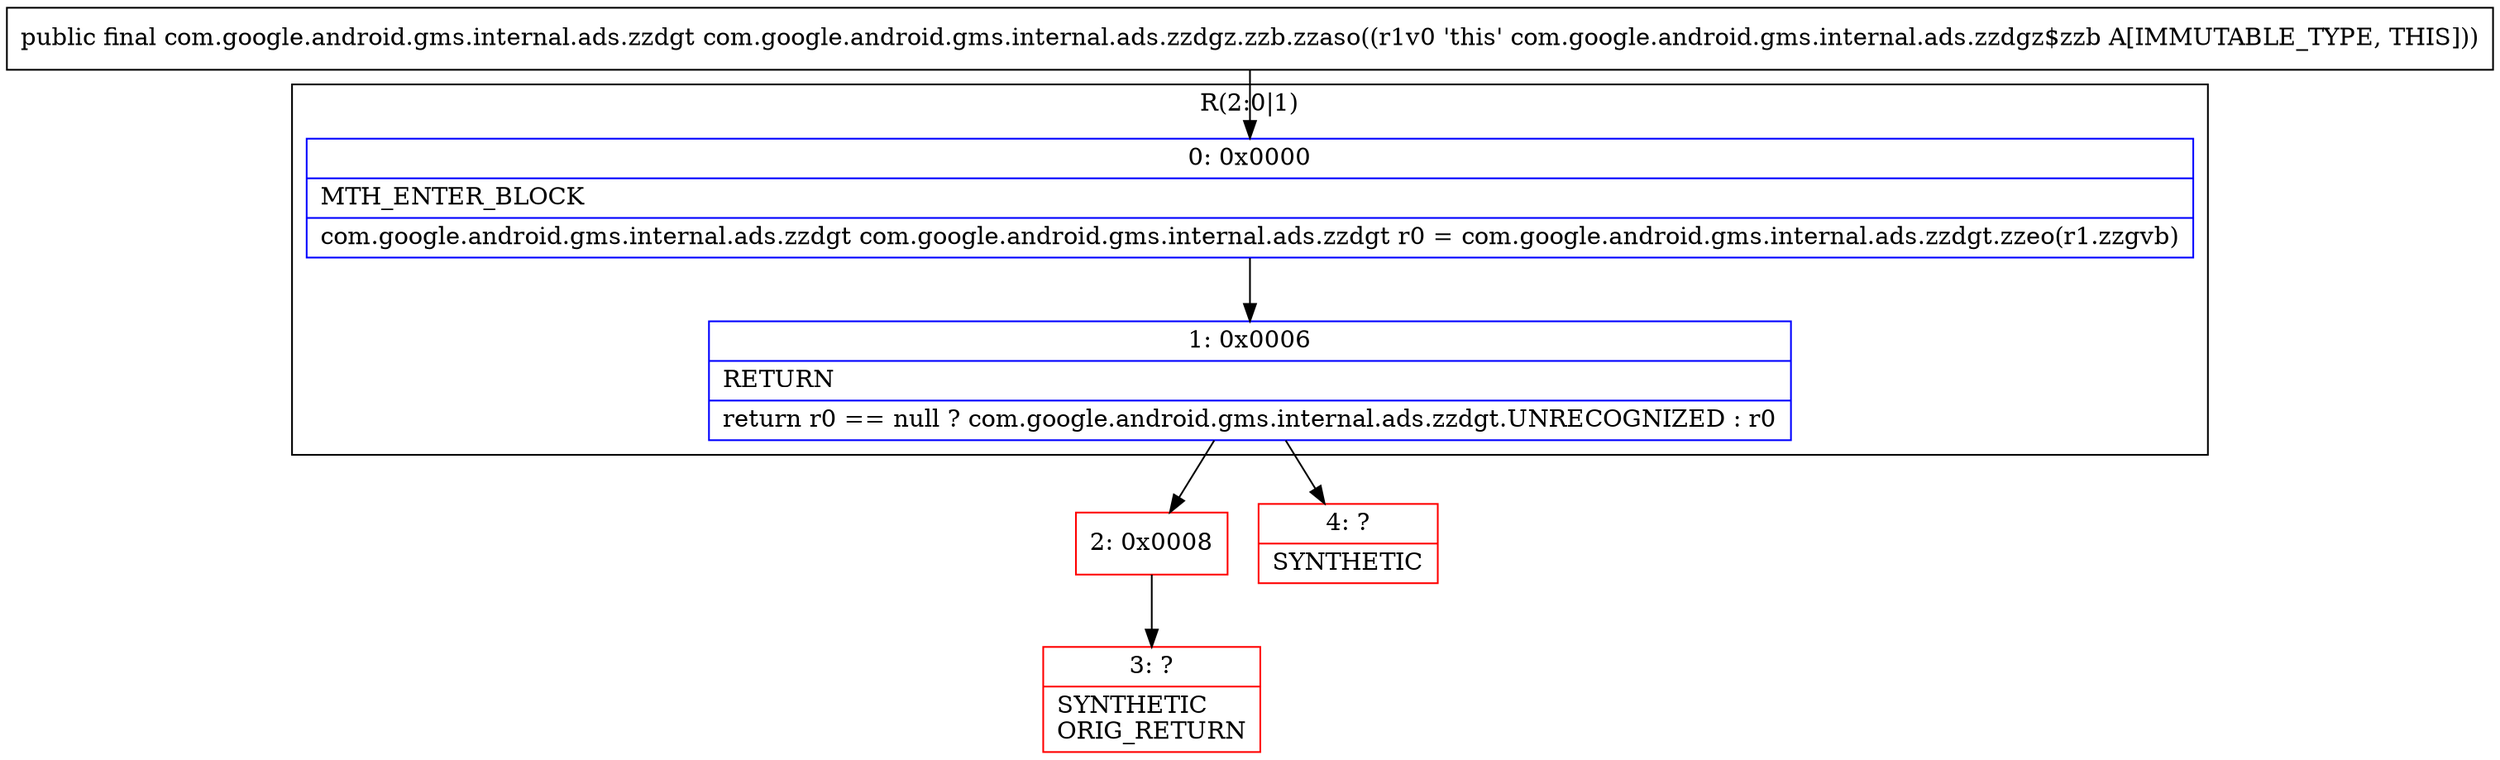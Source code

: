digraph "CFG forcom.google.android.gms.internal.ads.zzdgz.zzb.zzaso()Lcom\/google\/android\/gms\/internal\/ads\/zzdgt;" {
subgraph cluster_Region_1471437670 {
label = "R(2:0|1)";
node [shape=record,color=blue];
Node_0 [shape=record,label="{0\:\ 0x0000|MTH_ENTER_BLOCK\l|com.google.android.gms.internal.ads.zzdgt com.google.android.gms.internal.ads.zzdgt r0 = com.google.android.gms.internal.ads.zzdgt.zzeo(r1.zzgvb)\l}"];
Node_1 [shape=record,label="{1\:\ 0x0006|RETURN\l|return r0 == null ? com.google.android.gms.internal.ads.zzdgt.UNRECOGNIZED : r0\l}"];
}
Node_2 [shape=record,color=red,label="{2\:\ 0x0008}"];
Node_3 [shape=record,color=red,label="{3\:\ ?|SYNTHETIC\lORIG_RETURN\l}"];
Node_4 [shape=record,color=red,label="{4\:\ ?|SYNTHETIC\l}"];
MethodNode[shape=record,label="{public final com.google.android.gms.internal.ads.zzdgt com.google.android.gms.internal.ads.zzdgz.zzb.zzaso((r1v0 'this' com.google.android.gms.internal.ads.zzdgz$zzb A[IMMUTABLE_TYPE, THIS])) }"];
MethodNode -> Node_0;
Node_0 -> Node_1;
Node_1 -> Node_2;
Node_1 -> Node_4;
Node_2 -> Node_3;
}

